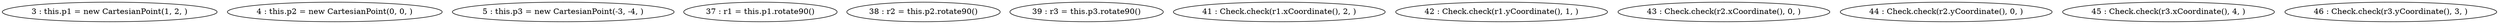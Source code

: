 digraph G {
"3 : this.p1 = new CartesianPoint(1, 2, )"
"4 : this.p2 = new CartesianPoint(0, 0, )"
"5 : this.p3 = new CartesianPoint(-3, -4, )"
"37 : r1 = this.p1.rotate90()"
"38 : r2 = this.p2.rotate90()"
"39 : r3 = this.p3.rotate90()"
"41 : Check.check(r1.xCoordinate(), 2, )"
"42 : Check.check(r1.yCoordinate(), 1, )"
"43 : Check.check(r2.xCoordinate(), 0, )"
"44 : Check.check(r2.yCoordinate(), 0, )"
"45 : Check.check(r3.xCoordinate(), 4, )"
"46 : Check.check(r3.yCoordinate(), 3, )"
}
